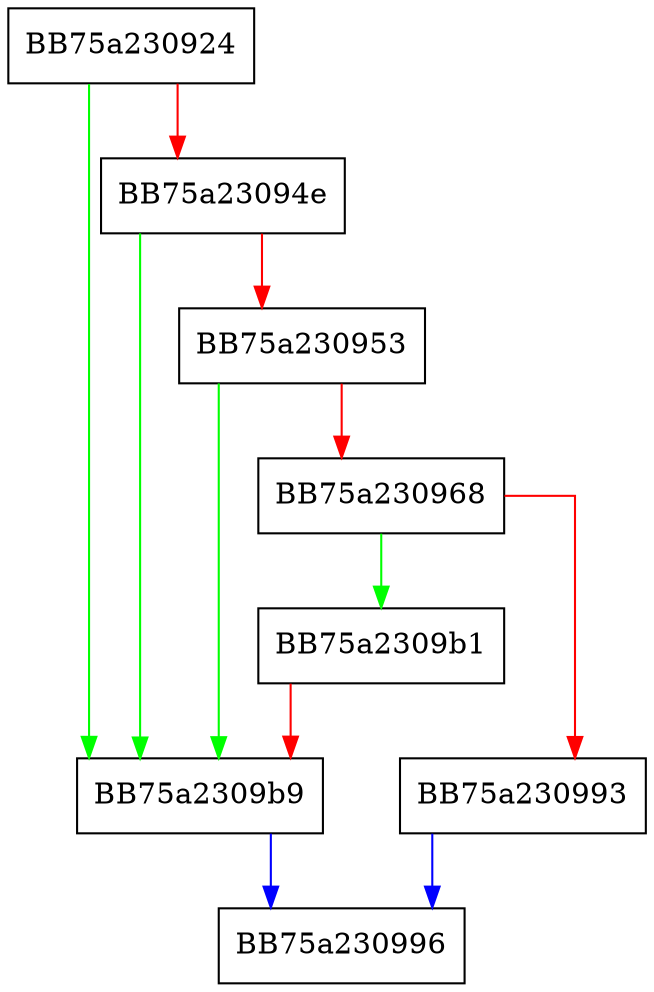 digraph MakeCheckpointContext {
  node [shape="box"];
  graph [splines=ortho];
  BB75a230924 -> BB75a2309b9 [color="green"];
  BB75a230924 -> BB75a23094e [color="red"];
  BB75a23094e -> BB75a2309b9 [color="green"];
  BB75a23094e -> BB75a230953 [color="red"];
  BB75a230953 -> BB75a2309b9 [color="green"];
  BB75a230953 -> BB75a230968 [color="red"];
  BB75a230968 -> BB75a2309b1 [color="green"];
  BB75a230968 -> BB75a230993 [color="red"];
  BB75a230993 -> BB75a230996 [color="blue"];
  BB75a2309b1 -> BB75a2309b9 [color="red"];
  BB75a2309b9 -> BB75a230996 [color="blue"];
}